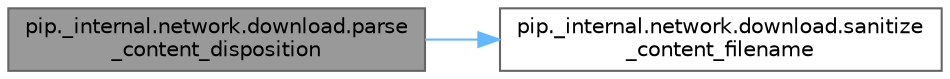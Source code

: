 digraph "pip._internal.network.download.parse_content_disposition"
{
 // LATEX_PDF_SIZE
  bgcolor="transparent";
  edge [fontname=Helvetica,fontsize=10,labelfontname=Helvetica,labelfontsize=10];
  node [fontname=Helvetica,fontsize=10,shape=box,height=0.2,width=0.4];
  rankdir="LR";
  Node1 [id="Node000001",label="pip._internal.network.download.parse\l_content_disposition",height=0.2,width=0.4,color="gray40", fillcolor="grey60", style="filled", fontcolor="black",tooltip=" "];
  Node1 -> Node2 [id="edge1_Node000001_Node000002",color="steelblue1",style="solid",tooltip=" "];
  Node2 [id="Node000002",label="pip._internal.network.download.sanitize\l_content_filename",height=0.2,width=0.4,color="grey40", fillcolor="white", style="filled",URL="$namespacepip_1_1__internal_1_1network_1_1download.html#a2cea24bcd49c1a167e8c467d04d40d86",tooltip=" "];
}
